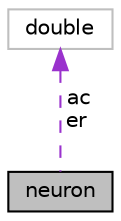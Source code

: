 digraph "neuron"
{
  edge [fontname="Helvetica",fontsize="10",labelfontname="Helvetica",labelfontsize="10"];
  node [fontname="Helvetica",fontsize="10",shape=record];
  Node1 [label="neuron",height=0.2,width=0.4,color="black", fillcolor="grey75", style="filled", fontcolor="black"];
  Node2 -> Node1 [dir="back",color="darkorchid3",fontsize="10",style="dashed",label=" ac\ner" ,fontname="Helvetica"];
  Node2 [label="double",height=0.2,width=0.4,color="grey75", fillcolor="white", style="filled"];
}
